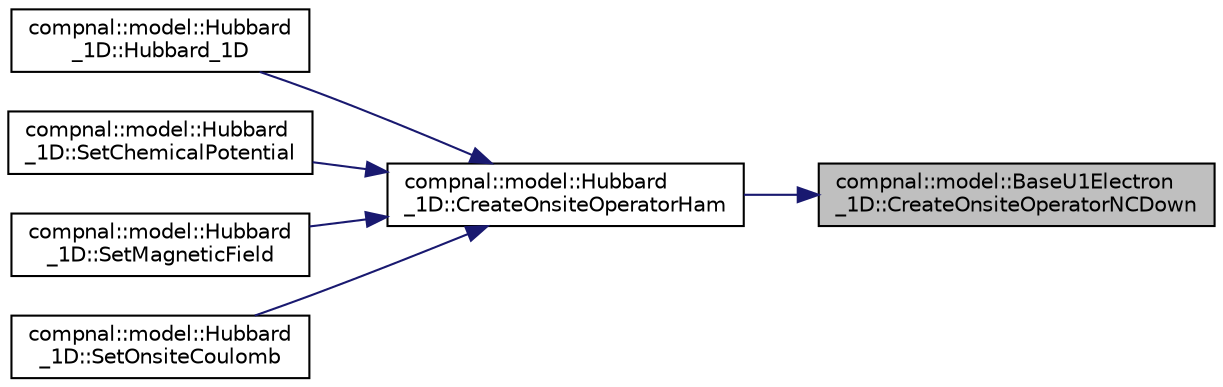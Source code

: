 digraph "compnal::model::BaseU1Electron_1D::CreateOnsiteOperatorNCDown"
{
 // INTERACTIVE_SVG=YES
 // LATEX_PDF_SIZE
  edge [fontname="Helvetica",fontsize="10",labelfontname="Helvetica",labelfontsize="10"];
  node [fontname="Helvetica",fontsize="10",shape=record];
  rankdir="RL";
  Node1 [label="compnal::model::BaseU1Electron\l_1D::CreateOnsiteOperatorNCDown",height=0.2,width=0.4,color="black", fillcolor="grey75", style="filled", fontcolor="black",tooltip="Generate the number operator for the electrons with the down spin ."];
  Node1 -> Node2 [dir="back",color="midnightblue",fontsize="10",style="solid",fontname="Helvetica"];
  Node2 [label="compnal::model::Hubbard\l_1D::CreateOnsiteOperatorHam",height=0.2,width=0.4,color="black", fillcolor="white", style="filled",URL="$d9/d7b/classcompnal_1_1model_1_1_hubbard__1_d.html#a879169d51bdfedd522454e9cf9af42ee",tooltip="Create the onsite Hamiltonian."];
  Node2 -> Node3 [dir="back",color="midnightblue",fontsize="10",style="solid",fontname="Helvetica"];
  Node3 [label="compnal::model::Hubbard\l_1D::Hubbard_1D",height=0.2,width=0.4,color="black", fillcolor="white", style="filled",URL="$d9/d7b/classcompnal_1_1model_1_1_hubbard__1_d.html#a3d421777171753d4388c9c6e545a5f27",tooltip="Constructor of Hubbard_1D class."];
  Node2 -> Node4 [dir="back",color="midnightblue",fontsize="10",style="solid",fontname="Helvetica"];
  Node4 [label="compnal::model::Hubbard\l_1D::SetChemicalPotential",height=0.2,width=0.4,color="black", fillcolor="white", style="filled",URL="$d9/d7b/classcompnal_1_1model_1_1_hubbard__1_d.html#aba696ed51bc3a98aeb35e8d3d9206639",tooltip="Set the chemical potential."];
  Node2 -> Node5 [dir="back",color="midnightblue",fontsize="10",style="solid",fontname="Helvetica"];
  Node5 [label="compnal::model::Hubbard\l_1D::SetMagneticField",height=0.2,width=0.4,color="black", fillcolor="white", style="filled",URL="$d9/d7b/classcompnal_1_1model_1_1_hubbard__1_d.html#abcf228a598e68e3c787c5f91ec61fd5b",tooltip="Set the magnetic fields for the z-direction."];
  Node2 -> Node6 [dir="back",color="midnightblue",fontsize="10",style="solid",fontname="Helvetica"];
  Node6 [label="compnal::model::Hubbard\l_1D::SetOnsiteCoulomb",height=0.2,width=0.4,color="black", fillcolor="white", style="filled",URL="$d9/d7b/classcompnal_1_1model_1_1_hubbard__1_d.html#a2e8dbb3e07b92f31092b7c8d5f849b57",tooltip="Set the onsite density interactions."];
}

